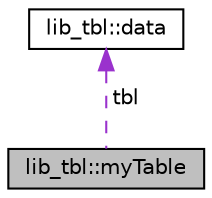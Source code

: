 digraph "lib_tbl::myTable"
{
 // LATEX_PDF_SIZE
  edge [fontname="Helvetica",fontsize="10",labelfontname="Helvetica",labelfontsize="10"];
  node [fontname="Helvetica",fontsize="10",shape=record];
  Node1 [label="lib_tbl::myTable",height=0.2,width=0.4,color="black", fillcolor="grey75", style="filled", fontcolor="black",tooltip="Dataframe object."];
  Node2 -> Node1 [dir="back",color="darkorchid3",fontsize="10",style="dashed",label=" tbl" ];
  Node2 [label="lib_tbl::data",height=0.2,width=0.4,color="black", fillcolor="white", style="filled",URL="$structlib__tbl_1_1data.html",tooltip="User defined datatype to hold table content."];
}

